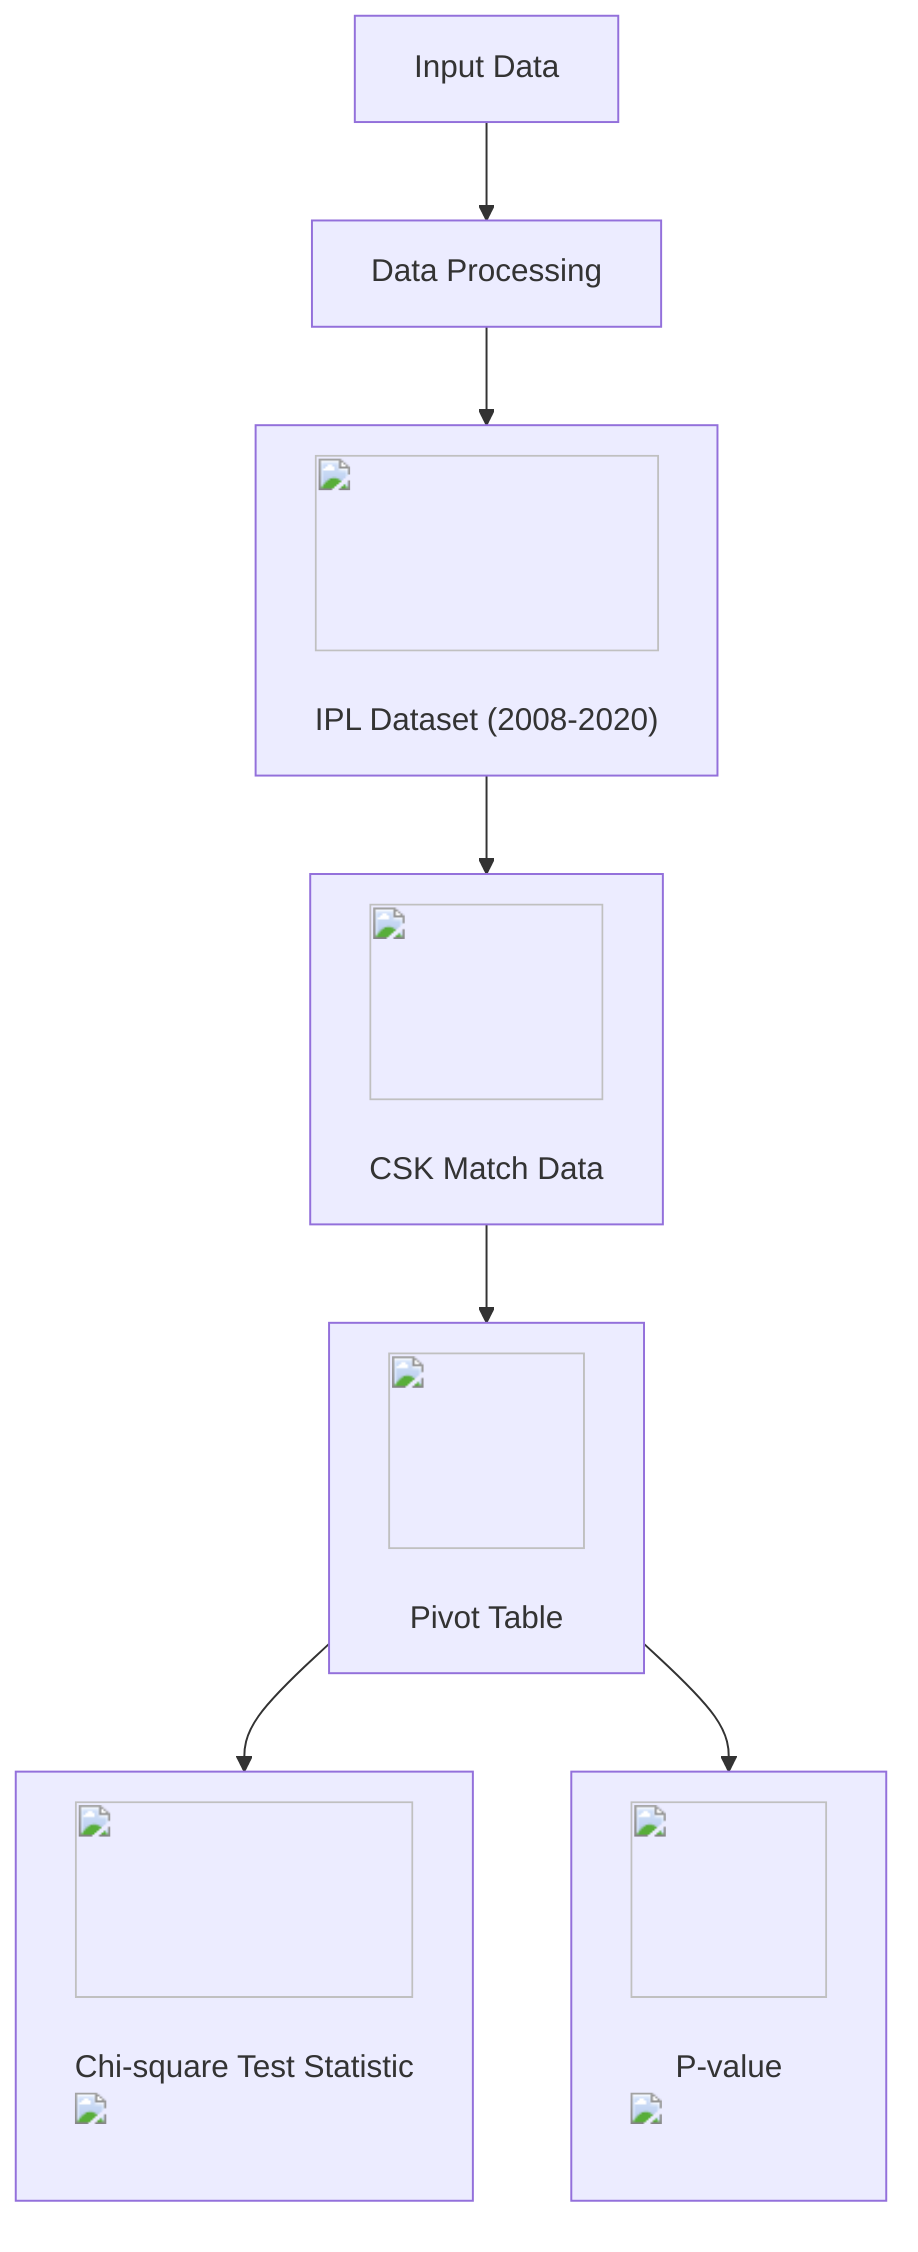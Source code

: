 graph TD
    A[Input Data] --> B[Data Processing]
    B --> df["<img src='icons/table.svg' width=100 height=100/> <br/> IPL Dataset (2008-2020)"]
    df --> dx["<img src='icons/table.svg' width=100 height=100/> <br/> CSK Match Data"]
    dx --> dy["<img src='icons/table.svg' width=100 height=100/> <br/> Pivot Table"]
    dy --> stat["<img src='icons/brain.svg' width=100 height=100/> <br/> Chi-square Test Statistic\n<img src='dummy_plots/boxplot_template.svg'/> <br/> "]
    dy --> p["<img src='icons/brain.svg' width=100 height=100/> <br/> P-value\n<img src='dummy_plots/boxplot_template.svg'/> <br/> "]
